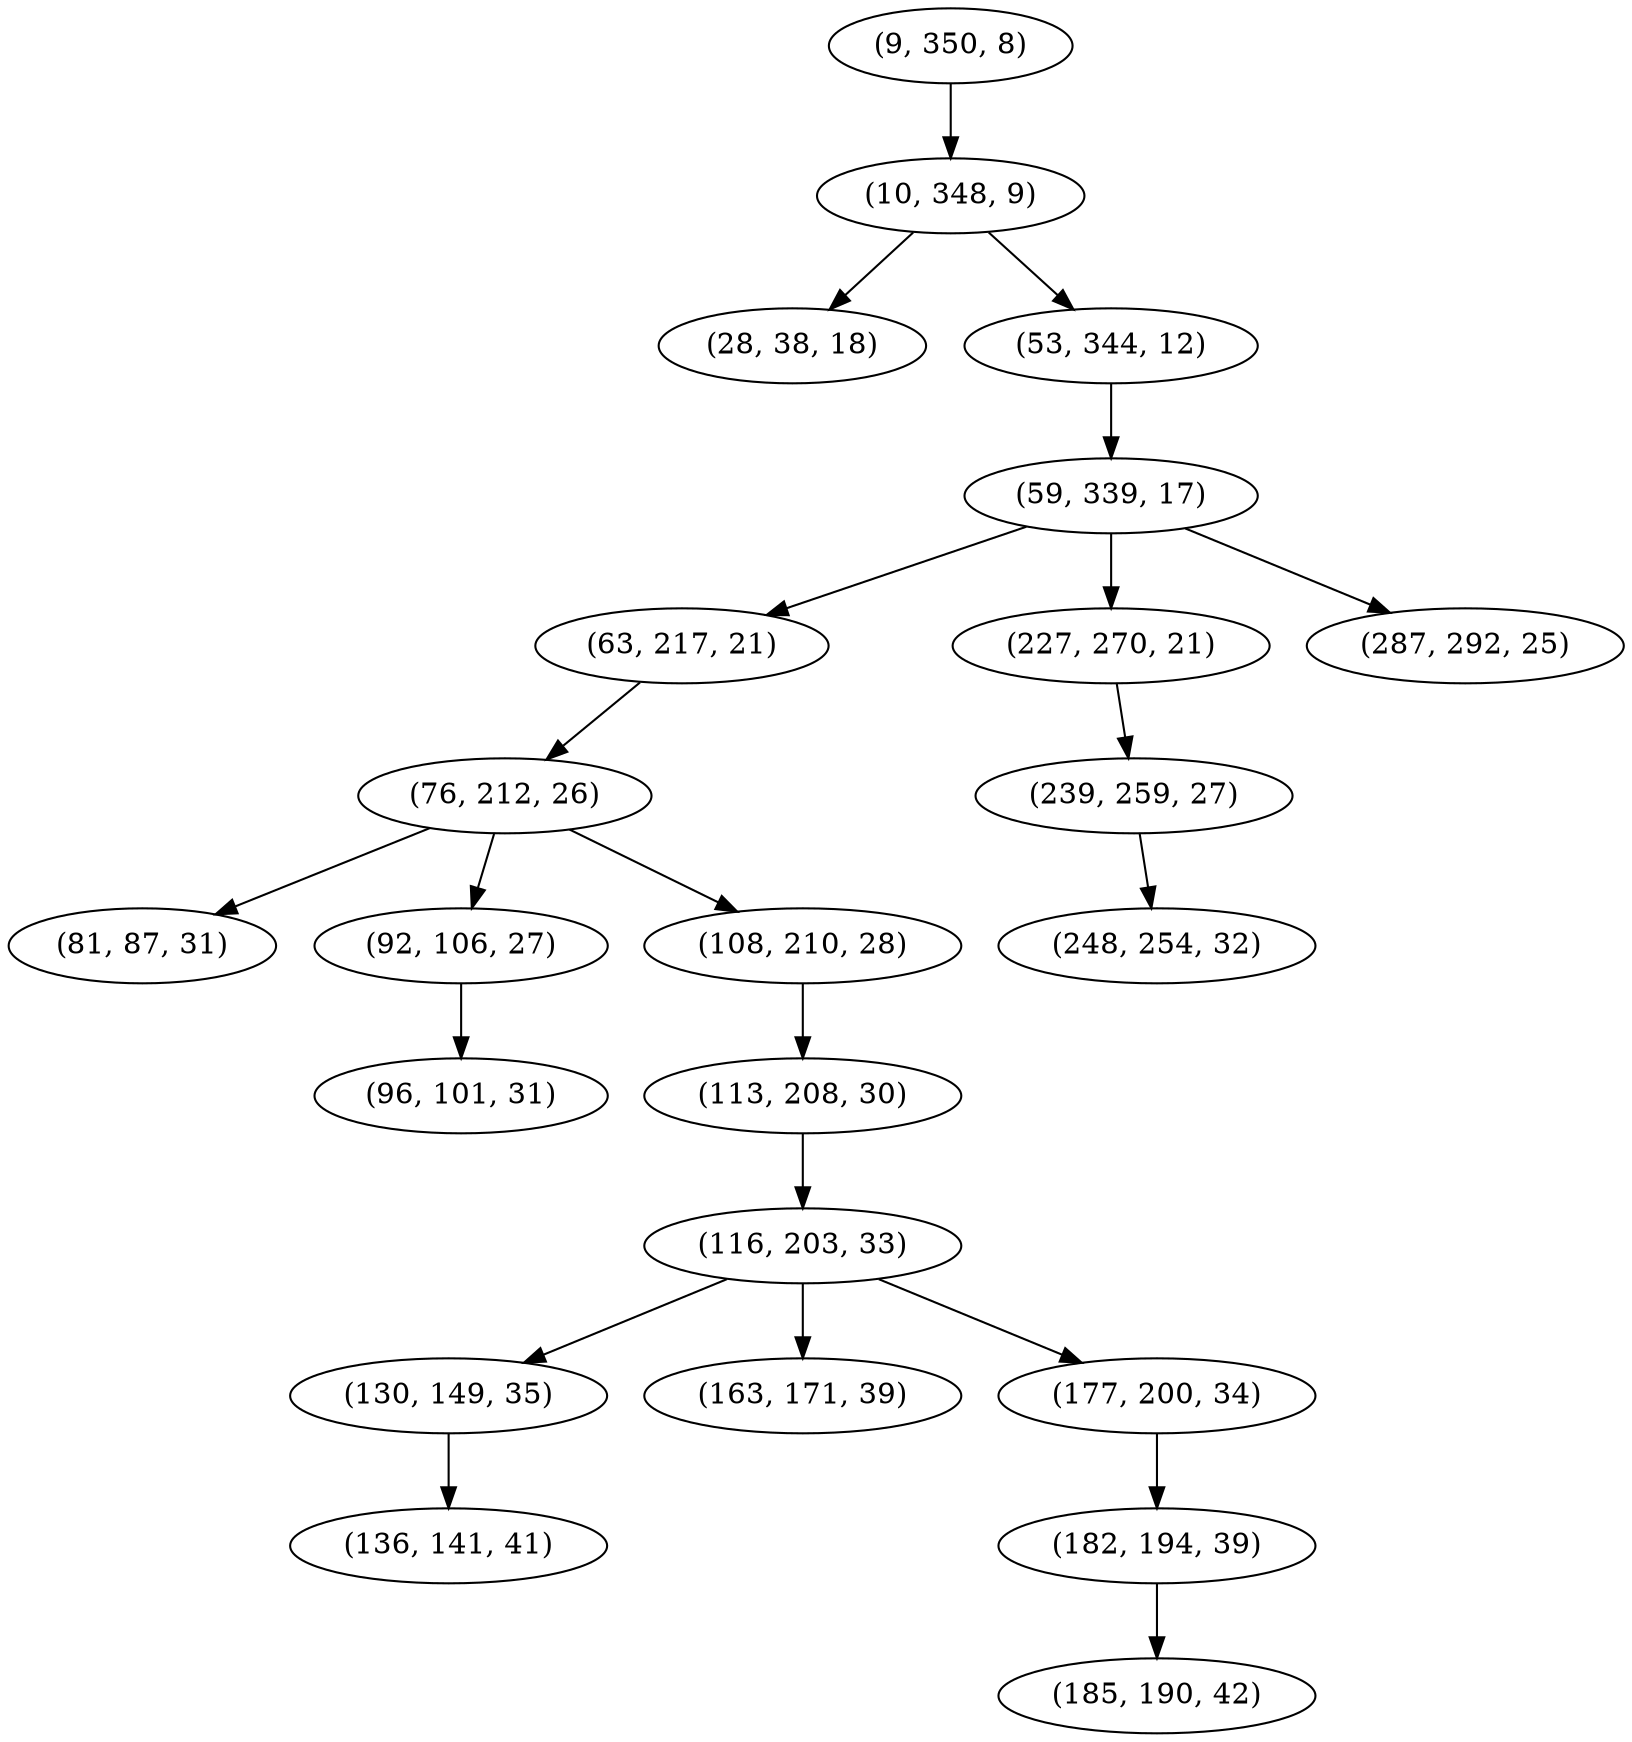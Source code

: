 digraph tree {
    "(9, 350, 8)";
    "(10, 348, 9)";
    "(28, 38, 18)";
    "(53, 344, 12)";
    "(59, 339, 17)";
    "(63, 217, 21)";
    "(76, 212, 26)";
    "(81, 87, 31)";
    "(92, 106, 27)";
    "(96, 101, 31)";
    "(108, 210, 28)";
    "(113, 208, 30)";
    "(116, 203, 33)";
    "(130, 149, 35)";
    "(136, 141, 41)";
    "(163, 171, 39)";
    "(177, 200, 34)";
    "(182, 194, 39)";
    "(185, 190, 42)";
    "(227, 270, 21)";
    "(239, 259, 27)";
    "(248, 254, 32)";
    "(287, 292, 25)";
    "(9, 350, 8)" -> "(10, 348, 9)";
    "(10, 348, 9)" -> "(28, 38, 18)";
    "(10, 348, 9)" -> "(53, 344, 12)";
    "(53, 344, 12)" -> "(59, 339, 17)";
    "(59, 339, 17)" -> "(63, 217, 21)";
    "(59, 339, 17)" -> "(227, 270, 21)";
    "(59, 339, 17)" -> "(287, 292, 25)";
    "(63, 217, 21)" -> "(76, 212, 26)";
    "(76, 212, 26)" -> "(81, 87, 31)";
    "(76, 212, 26)" -> "(92, 106, 27)";
    "(76, 212, 26)" -> "(108, 210, 28)";
    "(92, 106, 27)" -> "(96, 101, 31)";
    "(108, 210, 28)" -> "(113, 208, 30)";
    "(113, 208, 30)" -> "(116, 203, 33)";
    "(116, 203, 33)" -> "(130, 149, 35)";
    "(116, 203, 33)" -> "(163, 171, 39)";
    "(116, 203, 33)" -> "(177, 200, 34)";
    "(130, 149, 35)" -> "(136, 141, 41)";
    "(177, 200, 34)" -> "(182, 194, 39)";
    "(182, 194, 39)" -> "(185, 190, 42)";
    "(227, 270, 21)" -> "(239, 259, 27)";
    "(239, 259, 27)" -> "(248, 254, 32)";
}

